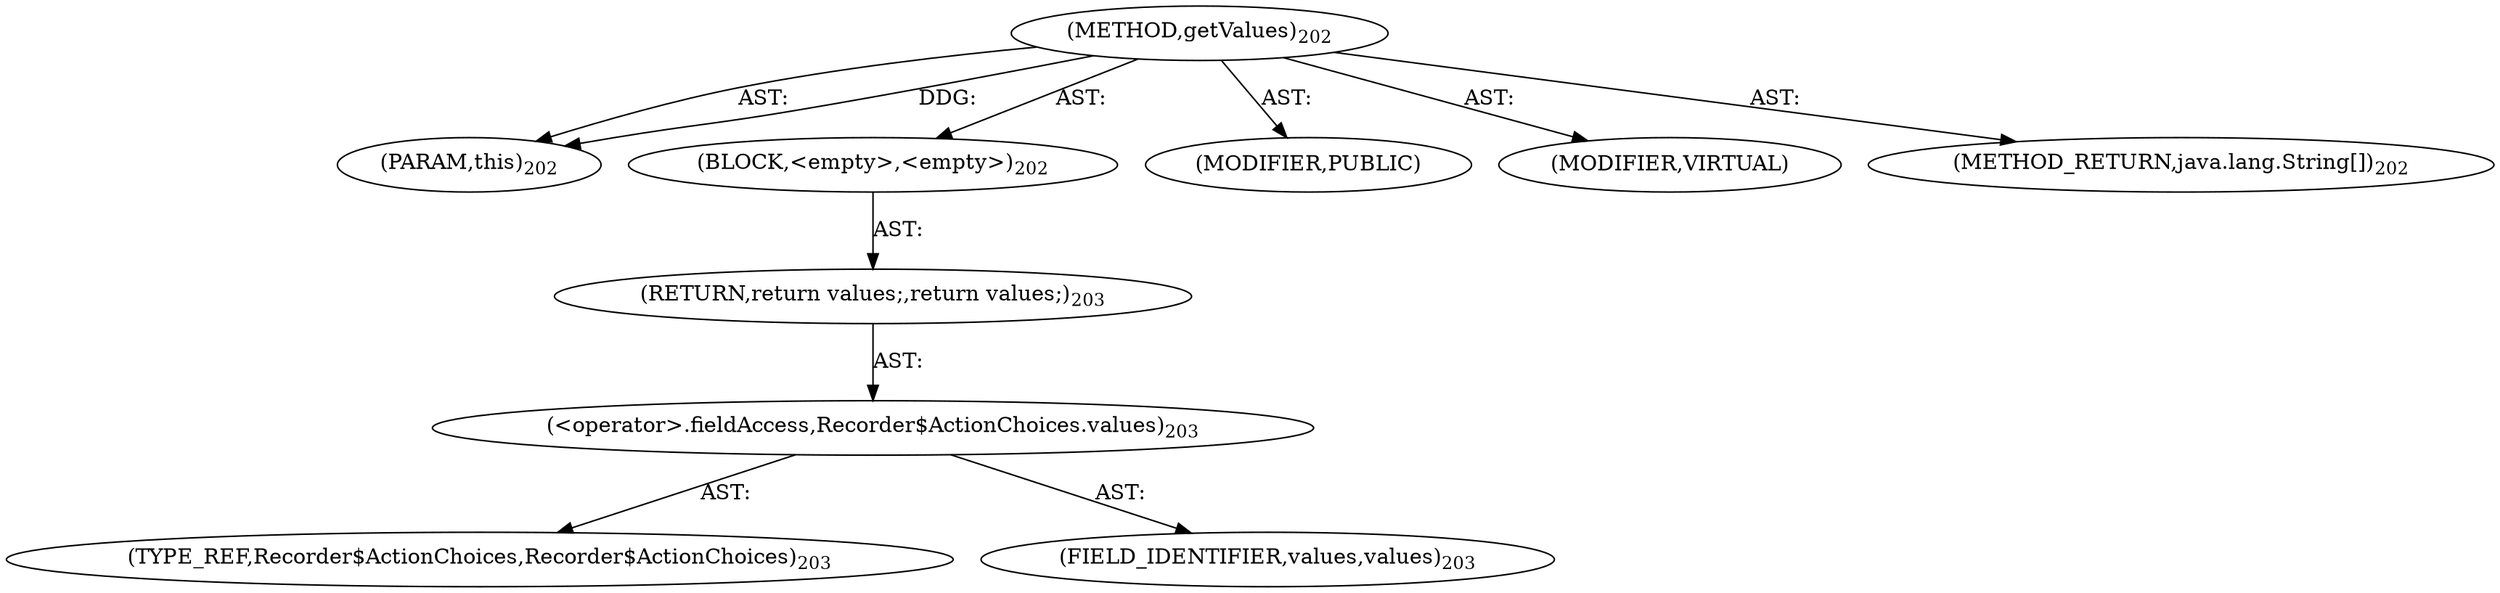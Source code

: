 digraph "getValues" {  
"111669149702" [label = <(METHOD,getValues)<SUB>202</SUB>> ]
"115964117003" [label = <(PARAM,this)<SUB>202</SUB>> ]
"25769803795" [label = <(BLOCK,&lt;empty&gt;,&lt;empty&gt;)<SUB>202</SUB>> ]
"146028888064" [label = <(RETURN,return values;,return values;)<SUB>203</SUB>> ]
"30064771132" [label = <(&lt;operator&gt;.fieldAccess,Recorder$ActionChoices.values)<SUB>203</SUB>> ]
"180388626432" [label = <(TYPE_REF,Recorder$ActionChoices,Recorder$ActionChoices)<SUB>203</SUB>> ]
"55834574873" [label = <(FIELD_IDENTIFIER,values,values)<SUB>203</SUB>> ]
"133143986197" [label = <(MODIFIER,PUBLIC)> ]
"133143986198" [label = <(MODIFIER,VIRTUAL)> ]
"128849018886" [label = <(METHOD_RETURN,java.lang.String[])<SUB>202</SUB>> ]
  "111669149702" -> "115964117003"  [ label = "AST: "] 
  "111669149702" -> "25769803795"  [ label = "AST: "] 
  "111669149702" -> "133143986197"  [ label = "AST: "] 
  "111669149702" -> "133143986198"  [ label = "AST: "] 
  "111669149702" -> "128849018886"  [ label = "AST: "] 
  "25769803795" -> "146028888064"  [ label = "AST: "] 
  "146028888064" -> "30064771132"  [ label = "AST: "] 
  "30064771132" -> "180388626432"  [ label = "AST: "] 
  "30064771132" -> "55834574873"  [ label = "AST: "] 
  "111669149702" -> "115964117003"  [ label = "DDG: "] 
}
